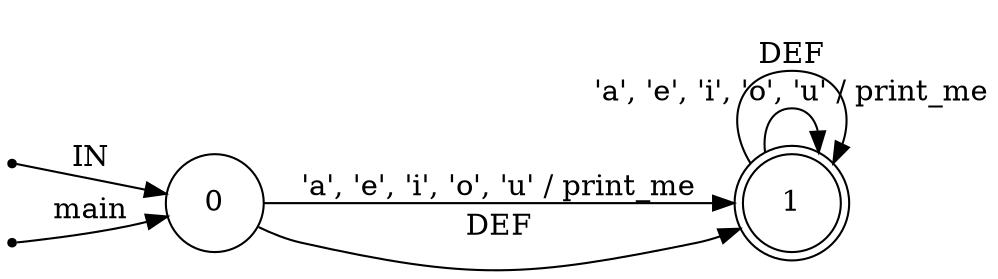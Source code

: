 digraph m {
	rankdir=LR;
	node [ shape = point ];
	ENTRY;
	en_0;
	node [ shape = circle, height = 0.2 ];
	node [ fixedsize = true, height = 0.65, shape = doublecircle ];
	1;
	node [ shape = circle ];
	0 -> 1 [ label = "'a', 'e', 'i', 'o', 'u' / print_me" ];
	0 -> 1 [ label = "DEF" ];
	1 -> 1 [ label = "'a', 'e', 'i', 'o', 'u' / print_me" ];
	1 -> 1 [ label = "DEF" ];
	ENTRY -> 0 [ label = "IN" ];
	en_0 -> 0 [ label = "main" ];
}
